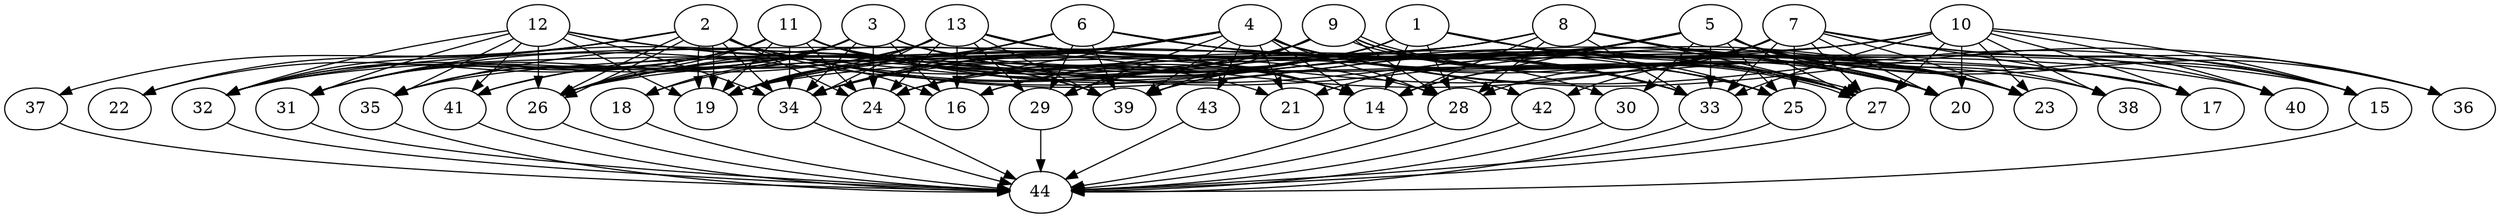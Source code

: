 // DAG (tier=3-complex, mode=compute, n=44, ccr=0.453, fat=0.878, density=0.782, regular=0.367, jump=0.297, mindata=1048576, maxdata=16777216)
// DAG automatically generated by daggen at Sun Aug 24 16:33:35 2025
// /home/ermia/Project/Environments/daggen/bin/daggen --dot --ccr 0.453 --fat 0.878 --regular 0.367 --density 0.782 --jump 0.297 --mindata 1048576 --maxdata 16777216 -n 44 
digraph G {
  1 [size="1333365020476574720", alpha="0.20", expect_size="666682510238287360"]
  1 -> 14 [size ="1107272105197568"]
  1 -> 16 [size ="1107272105197568"]
  1 -> 19 [size ="1107272105197568"]
  1 -> 20 [size ="1107272105197568"]
  1 -> 23 [size ="1107272105197568"]
  1 -> 24 [size ="1107272105197568"]
  1 -> 25 [size ="1107272105197568"]
  1 -> 26 [size ="1107272105197568"]
  1 -> 27 [size ="1107272105197568"]
  1 -> 28 [size ="1107272105197568"]
  1 -> 34 [size ="1107272105197568"]
  2 [size="938741652095103926272", alpha="0.15", expect_size="469370826047551963136"]
  2 -> 16 [size ="766985898033152"]
  2 -> 19 [size ="766985898033152"]
  2 -> 19 [size ="766985898033152"]
  2 -> 20 [size ="766985898033152"]
  2 -> 22 [size ="766985898033152"]
  2 -> 24 [size ="766985898033152"]
  2 -> 26 [size ="766985898033152"]
  2 -> 26 [size ="766985898033152"]
  2 -> 27 [size ="766985898033152"]
  2 -> 28 [size ="766985898033152"]
  2 -> 32 [size ="766985898033152"]
  2 -> 33 [size ="766985898033152"]
  2 -> 34 [size ="766985898033152"]
  2 -> 37 [size ="766985898033152"]
  3 [size="3118551836516171", alpha="0.13", expect_size="1559275918258085"]
  3 -> 16 [size ="318414119763968"]
  3 -> 17 [size ="318414119763968"]
  3 -> 18 [size ="318414119763968"]
  3 -> 20 [size ="318414119763968"]
  3 -> 23 [size ="318414119763968"]
  3 -> 24 [size ="318414119763968"]
  3 -> 26 [size ="318414119763968"]
  3 -> 31 [size ="318414119763968"]
  3 -> 32 [size ="318414119763968"]
  3 -> 33 [size ="318414119763968"]
  3 -> 34 [size ="318414119763968"]
  3 -> 35 [size ="318414119763968"]
  4 [size="40688773836080928", alpha="0.14", expect_size="20344386918040464"]
  4 -> 14 [size ="1089992243806208"]
  4 -> 15 [size ="1089992243806208"]
  4 -> 19 [size ="1089992243806208"]
  4 -> 20 [size ="1089992243806208"]
  4 -> 21 [size ="1089992243806208"]
  4 -> 24 [size ="1089992243806208"]
  4 -> 25 [size ="1089992243806208"]
  4 -> 27 [size ="1089992243806208"]
  4 -> 28 [size ="1089992243806208"]
  4 -> 29 [size ="1089992243806208"]
  4 -> 31 [size ="1089992243806208"]
  4 -> 32 [size ="1089992243806208"]
  4 -> 33 [size ="1089992243806208"]
  4 -> 34 [size ="1089992243806208"]
  4 -> 35 [size ="1089992243806208"]
  4 -> 36 [size ="1089992243806208"]
  4 -> 39 [size ="1089992243806208"]
  4 -> 43 [size ="1089992243806208"]
  5 [size="5457031891146915840", alpha="0.01", expect_size="2728515945573457920"]
  5 -> 14 [size ="1900293189009408"]
  5 -> 15 [size ="1900293189009408"]
  5 -> 16 [size ="1900293189009408"]
  5 -> 19 [size ="1900293189009408"]
  5 -> 20 [size ="1900293189009408"]
  5 -> 21 [size ="1900293189009408"]
  5 -> 23 [size ="1900293189009408"]
  5 -> 25 [size ="1900293189009408"]
  5 -> 27 [size ="1900293189009408"]
  5 -> 30 [size ="1900293189009408"]
  5 -> 33 [size ="1900293189009408"]
  5 -> 34 [size ="1900293189009408"]
  5 -> 36 [size ="1900293189009408"]
  5 -> 38 [size ="1900293189009408"]
  5 -> 39 [size ="1900293189009408"]
  6 [size="2821257417156278091776", alpha="0.02", expect_size="1410628708578139045888"]
  6 -> 18 [size ="1597294990327808"]
  6 -> 19 [size ="1597294990327808"]
  6 -> 23 [size ="1597294990327808"]
  6 -> 29 [size ="1597294990327808"]
  6 -> 30 [size ="1597294990327808"]
  6 -> 33 [size ="1597294990327808"]
  6 -> 34 [size ="1597294990327808"]
  6 -> 39 [size ="1597294990327808"]
  7 [size="919309901232539136", alpha="0.09", expect_size="459654950616269568"]
  7 -> 14 [size ="591054910783488"]
  7 -> 15 [size ="591054910783488"]
  7 -> 17 [size ="591054910783488"]
  7 -> 19 [size ="591054910783488"]
  7 -> 20 [size ="591054910783488"]
  7 -> 23 [size ="591054910783488"]
  7 -> 25 [size ="591054910783488"]
  7 -> 26 [size ="591054910783488"]
  7 -> 27 [size ="591054910783488"]
  7 -> 28 [size ="591054910783488"]
  7 -> 33 [size ="591054910783488"]
  7 -> 36 [size ="591054910783488"]
  7 -> 42 [size ="591054910783488"]
  8 [size="1010287879886813003776", alpha="0.05", expect_size="505143939943406501888"]
  8 -> 14 [size ="805477503991808"]
  8 -> 20 [size ="805477503991808"]
  8 -> 23 [size ="805477503991808"]
  8 -> 26 [size ="805477503991808"]
  8 -> 27 [size ="805477503991808"]
  8 -> 28 [size ="805477503991808"]
  8 -> 33 [size ="805477503991808"]
  8 -> 34 [size ="805477503991808"]
  8 -> 35 [size ="805477503991808"]
  8 -> 40 [size ="805477503991808"]
  9 [size="44111806910139056", alpha="0.05", expect_size="22055903455069528"]
  9 -> 23 [size ="1194107955314688"]
  9 -> 25 [size ="1194107955314688"]
  9 -> 26 [size ="1194107955314688"]
  9 -> 27 [size ="1194107955314688"]
  9 -> 27 [size ="1194107955314688"]
  9 -> 28 [size ="1194107955314688"]
  9 -> 29 [size ="1194107955314688"]
  9 -> 31 [size ="1194107955314688"]
  9 -> 33 [size ="1194107955314688"]
  9 -> 39 [size ="1194107955314688"]
  9 -> 41 [size ="1194107955314688"]
  10 [size="2022065604204351717376", alpha="0.01", expect_size="1011032802102175858688"]
  10 -> 15 [size ="1279244273451008"]
  10 -> 17 [size ="1279244273451008"]
  10 -> 20 [size ="1279244273451008"]
  10 -> 23 [size ="1279244273451008"]
  10 -> 24 [size ="1279244273451008"]
  10 -> 27 [size ="1279244273451008"]
  10 -> 32 [size ="1279244273451008"]
  10 -> 33 [size ="1279244273451008"]
  10 -> 38 [size ="1279244273451008"]
  10 -> 39 [size ="1279244273451008"]
  10 -> 40 [size ="1279244273451008"]
  11 [size="230654965877630304256", alpha="0.20", expect_size="115327482938815152128"]
  11 -> 14 [size ="300883606765568"]
  11 -> 19 [size ="300883606765568"]
  11 -> 21 [size ="300883606765568"]
  11 -> 22 [size ="300883606765568"]
  11 -> 24 [size ="300883606765568"]
  11 -> 25 [size ="300883606765568"]
  11 -> 26 [size ="300883606765568"]
  11 -> 27 [size ="300883606765568"]
  11 -> 31 [size ="300883606765568"]
  11 -> 32 [size ="300883606765568"]
  11 -> 34 [size ="300883606765568"]
  11 -> 35 [size ="300883606765568"]
  11 -> 38 [size ="300883606765568"]
  11 -> 39 [size ="300883606765568"]
  11 -> 42 [size ="300883606765568"]
  12 [size="3245746841073899012096", alpha="0.16", expect_size="1622873420536949506048"]
  12 -> 14 [size ="1753744878338048"]
  12 -> 19 [size ="1753744878338048"]
  12 -> 26 [size ="1753744878338048"]
  12 -> 31 [size ="1753744878338048"]
  12 -> 32 [size ="1753744878338048"]
  12 -> 34 [size ="1753744878338048"]
  12 -> 35 [size ="1753744878338048"]
  12 -> 39 [size ="1753744878338048"]
  12 -> 41 [size ="1753744878338048"]
  13 [size="6501942272178098", alpha="0.05", expect_size="3250971136089049"]
  13 -> 14 [size ="420371945750528"]
  13 -> 15 [size ="420371945750528"]
  13 -> 16 [size ="420371945750528"]
  13 -> 17 [size ="420371945750528"]
  13 -> 19 [size ="420371945750528"]
  13 -> 24 [size ="420371945750528"]
  13 -> 26 [size ="420371945750528"]
  13 -> 29 [size ="420371945750528"]
  13 -> 31 [size ="420371945750528"]
  13 -> 34 [size ="420371945750528"]
  13 -> 39 [size ="420371945750528"]
  13 -> 40 [size ="420371945750528"]
  13 -> 41 [size ="420371945750528"]
  14 [size="765746056340935168", alpha="0.08", expect_size="382873028170467584"]
  14 -> 44 [size ="1967284570554368"]
  15 [size="384177165503516224", alpha="0.01", expect_size="192088582751758112"]
  15 -> 44 [size ="554188220137472"]
  16 [size="14865604680924194", alpha="0.05", expect_size="7432802340462097"]
  17 [size="2209841900213501952000", alpha="0.10", expect_size="1104920950106750976000"]
  18 [size="2754163290248119808", alpha="0.03", expect_size="1377081645124059904"]
  18 -> 44 [size ="1538124098306048"]
  19 [size="44341358004623568", alpha="0.15", expect_size="22170679002311784"]
  20 [size="3554681744185347584", alpha="0.03", expect_size="1777340872092673792"]
  21 [size="3008088930580146176", alpha="0.18", expect_size="1504044465290073088"]
  22 [size="359835665611739889664", alpha="0.17", expect_size="179917832805869944832"]
  23 [size="1480177482897124864", alpha="0.07", expect_size="740088741448562432"]
  24 [size="492685594232962940928", alpha="0.04", expect_size="246342797116481470464"]
  24 -> 44 [size ="499041385316352"]
  25 [size="734758476427827968", alpha="0.10", expect_size="367379238213913984"]
  25 -> 44 [size ="1140087022682112"]
  26 [size="1332045713739087872000", alpha="0.10", expect_size="666022856869543936000"]
  26 -> 44 [size ="968506946355200"]
  27 [size="1922393648393893888", alpha="0.07", expect_size="961196824196946944"]
  27 -> 44 [size ="797769237266432"]
  28 [size="1260832075808768000000", alpha="0.12", expect_size="630416037904384000000"]
  28 -> 44 [size ="933673041920000"]
  29 [size="73140356049163780096", alpha="0.12", expect_size="36570178024581890048"]
  29 -> 44 [size ="139914062594048"]
  30 [size="46982789312941584", alpha="0.09", expect_size="23491394656470792"]
  30 -> 44 [size ="885632532480000"]
  31 [size="57222693493822808", alpha="0.09", expect_size="28611346746911404"]
  31 -> 44 [size ="2231504784588800"]
  32 [size="648533593128433614848", alpha="0.04", expect_size="324266796564216807424"]
  32 -> 44 [size ="599392960643072"]
  33 [size="832298655679034425344", alpha="0.03", expect_size="416149327839517212672"]
  33 -> 44 [size ="707852519866368"]
  34 [size="1102338791579139964928", alpha="0.03", expect_size="551169395789569982464"]
  34 -> 44 [size ="853689711460352"]
  35 [size="3837367655289814", alpha="0.15", expect_size="1918683827644907"]
  35 -> 44 [size ="62656937459712"]
  36 [size="86818425037888848", alpha="0.19", expect_size="43409212518944424"]
  37 [size="4363098485097129472", alpha="0.09", expect_size="2181549242548564736"]
  37 -> 44 [size ="1707478416883712"]
  38 [size="58924995521111168", alpha="0.12", expect_size="29462497760555584"]
  39 [size="590031010712355712", alpha="0.16", expect_size="295015505356177856"]
  40 [size="225999069486973536", alpha="0.14", expect_size="112999534743486768"]
  41 [size="98525692042079536", alpha="0.12", expect_size="49262846021039768"]
  41 -> 44 [size ="2241092334387200"]
  42 [size="82373145896559600", alpha="0.02", expect_size="41186572948279800"]
  42 -> 44 [size ="2131140299194368"]
  43 [size="13452812008948808", alpha="0.05", expect_size="6726406004474404"]
  43 -> 44 [size ="631289937920000"]
  44 [size="2582168216671128", alpha="0.02", expect_size="1291084108335564"]
}